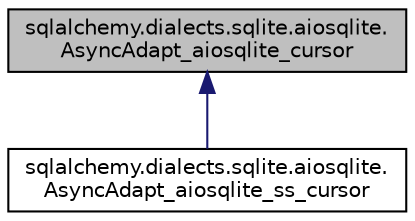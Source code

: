 digraph "sqlalchemy.dialects.sqlite.aiosqlite.AsyncAdapt_aiosqlite_cursor"
{
 // LATEX_PDF_SIZE
  edge [fontname="Helvetica",fontsize="10",labelfontname="Helvetica",labelfontsize="10"];
  node [fontname="Helvetica",fontsize="10",shape=record];
  Node1 [label="sqlalchemy.dialects.sqlite.aiosqlite.\lAsyncAdapt_aiosqlite_cursor",height=0.2,width=0.4,color="black", fillcolor="grey75", style="filled", fontcolor="black",tooltip=" "];
  Node1 -> Node2 [dir="back",color="midnightblue",fontsize="10",style="solid",fontname="Helvetica"];
  Node2 [label="sqlalchemy.dialects.sqlite.aiosqlite.\lAsyncAdapt_aiosqlite_ss_cursor",height=0.2,width=0.4,color="black", fillcolor="white", style="filled",URL="$classsqlalchemy_1_1dialects_1_1sqlite_1_1aiosqlite_1_1AsyncAdapt__aiosqlite__ss__cursor.html",tooltip=" "];
}
